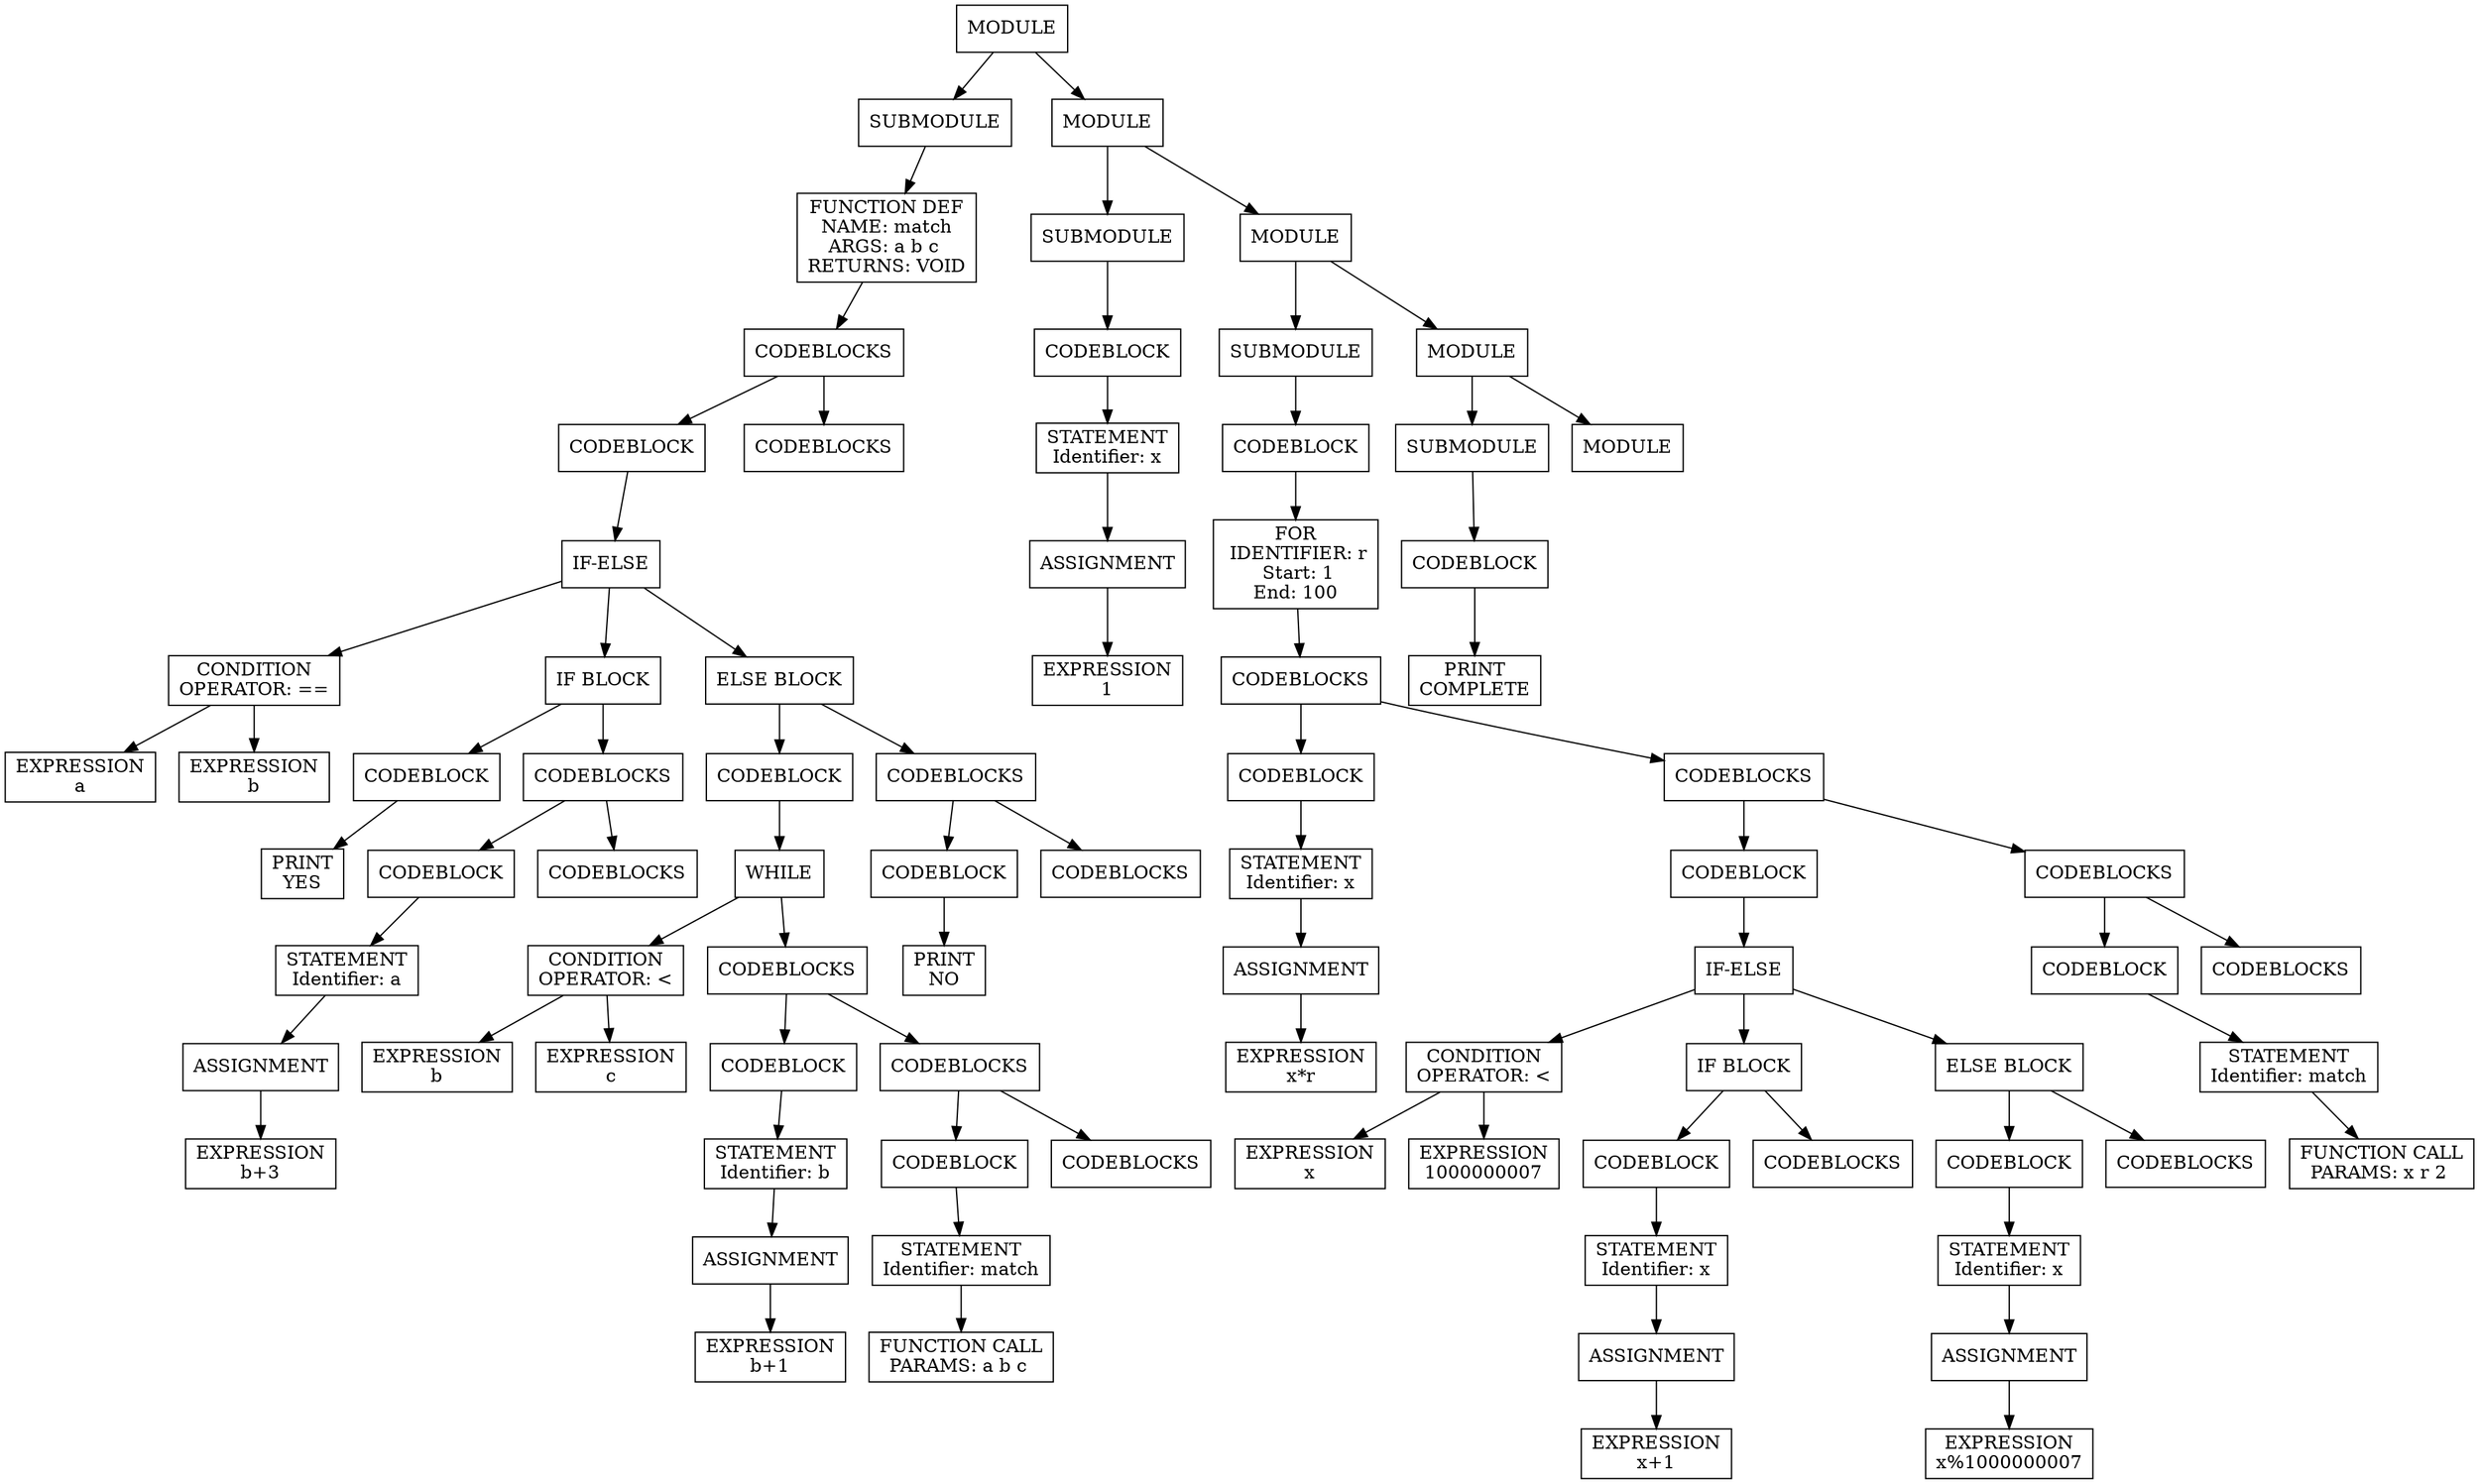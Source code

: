 digraph{
node[shape = squarer]
0[label="MODULE"]
1[label="SUBMODULE"]
2[label="FUNCTION DEF\nNAME: match\nARGS: a b c \nRETURNS: VOID"]
3[label="CODEBLOCKS"]
4[label="CODEBLOCK"]
5[label="IF-ELSE"]
6[label="CONDITION\nOPERATOR: =="]
7[label="EXPRESSION\na"]
8[label="EXPRESSION\nb"]
9[label="IF BLOCK"]
10[label="CODEBLOCK"]
11[label="PRINT\nYES"]
12[label="CODEBLOCKS"]
13[label="CODEBLOCK"]
14[label="STATEMENT\nIdentifier: a"]
15[label="ASSIGNMENT"]
16[label="EXPRESSION\nb+3"]
17[label="CODEBLOCKS"]
18[label="ELSE BLOCK"]
19[label="CODEBLOCK"]
20[label="WHILE"]
21[label="CONDITION\nOPERATOR: <"]
22[label="EXPRESSION\nb"]
23[label="EXPRESSION\nc"]
24[label="CODEBLOCKS"]
25[label="CODEBLOCK"]
26[label="STATEMENT\nIdentifier: b"]
27[label="ASSIGNMENT"]
28[label="EXPRESSION\nb+1"]
29[label="CODEBLOCKS"]
30[label="CODEBLOCK"]
31[label="STATEMENT\nIdentifier: match"]
32[label="FUNCTION CALL\nPARAMS: a b c "]
33[label="CODEBLOCKS"]
34[label="CODEBLOCKS"]
35[label="CODEBLOCK"]
36[label="PRINT\nNO"]
37[label="CODEBLOCKS"]
38[label="CODEBLOCKS"]
39[label="MODULE"]
40[label="SUBMODULE"]
41[label="CODEBLOCK"]
42[label="STATEMENT\nIdentifier: x"]
43[label="ASSIGNMENT"]
44[label="EXPRESSION\n1"]
45[label="MODULE"]
46[label="SUBMODULE"]
47[label="CODEBLOCK"]
48[label="FOR\n IDENTIFIER: r\n Start: 1\nEnd: 100"]
49[label="CODEBLOCKS"]
50[label="CODEBLOCK"]
51[label="STATEMENT\nIdentifier: x"]
52[label="ASSIGNMENT"]
53[label="EXPRESSION\nx*r"]
54[label="CODEBLOCKS"]
55[label="CODEBLOCK"]
56[label="IF-ELSE"]
57[label="CONDITION\nOPERATOR: <"]
58[label="EXPRESSION\nx"]
59[label="EXPRESSION\n1000000007"]
60[label="IF BLOCK"]
61[label="CODEBLOCK"]
62[label="STATEMENT\nIdentifier: x"]
63[label="ASSIGNMENT"]
64[label="EXPRESSION\nx+1"]
65[label="CODEBLOCKS"]
66[label="ELSE BLOCK"]
67[label="CODEBLOCK"]
68[label="STATEMENT\nIdentifier: x"]
69[label="ASSIGNMENT"]
70[label="EXPRESSION\nx%1000000007"]
71[label="CODEBLOCKS"]
72[label="CODEBLOCKS"]
73[label="CODEBLOCK"]
74[label="STATEMENT\nIdentifier: match"]
75[label="FUNCTION CALL\nPARAMS: x r 2 "]
76[label="CODEBLOCKS"]
77[label="MODULE"]
78[label="SUBMODULE"]
79[label="CODEBLOCK"]
80[label="PRINT\nCOMPLETE"]
81[label="MODULE"]
0 -> 1
0 -> 39
1 -> 2
2 -> 3
3 -> 4
3 -> 38
4 -> 5
5 -> 6
5 -> 9
5 -> 18
6 -> 7
6 -> 8
9 -> 10
9 -> 12
10 -> 11
12 -> 13
12 -> 17
13 -> 14
14 -> 15
15 -> 16
18 -> 19
18 -> 34
19 -> 20
20 -> 21
20 -> 24
21 -> 22
21 -> 23
24 -> 25
24 -> 29
25 -> 26
26 -> 27
27 -> 28
29 -> 30
29 -> 33
30 -> 31
31 -> 32
34 -> 35
34 -> 37
35 -> 36
39 -> 40
39 -> 45
40 -> 41
41 -> 42
42 -> 43
43 -> 44
45 -> 46
45 -> 77
46 -> 47
47 -> 48
48 -> 49
49 -> 50
49 -> 54
50 -> 51
51 -> 52
52 -> 53
54 -> 55
54 -> 72
55 -> 56
56 -> 57
56 -> 60
56 -> 66
57 -> 58
57 -> 59
60 -> 61
60 -> 65
61 -> 62
62 -> 63
63 -> 64
66 -> 67
66 -> 71
67 -> 68
68 -> 69
69 -> 70
72 -> 73
72 -> 76
73 -> 74
74 -> 75
77 -> 78
77 -> 81
78 -> 79
79 -> 80
}